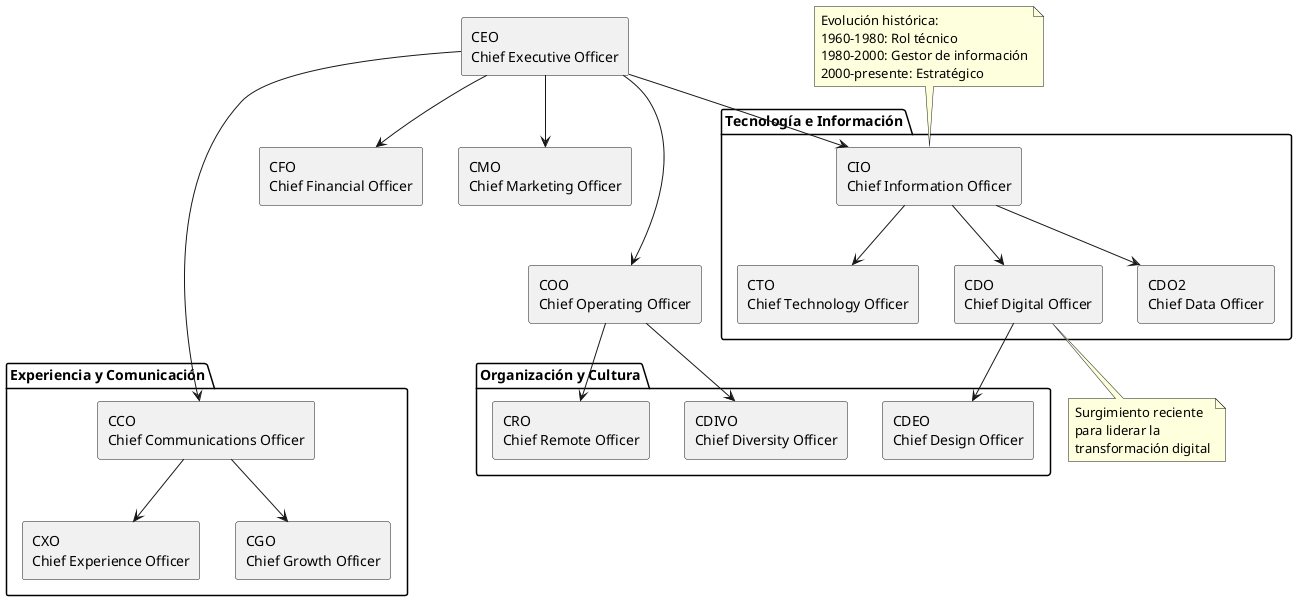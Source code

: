 @startuml

rectangle "CEO\nChief Executive Officer" as CEO

rectangle "COO\nChief Operating Officer" as COO
rectangle "CFO\nChief Financial Officer" as CFO
rectangle "CMO\nChief Marketing Officer" as CMO

package "Tecnología e Información" {
  rectangle "CIO\nChief Information Officer" as CIO
  rectangle "CTO\nChief Technology Officer" as CTO
  rectangle "CDO\nChief Digital Officer" as CDO
  rectangle "CDO2\nChief Data Officer" as CDO2
}

package "Experiencia y Comunicación" {
  rectangle "CCO\nChief Communications Officer" as CCO
  rectangle "CXO\nChief Experience Officer" as CXO
  rectangle "CGO\nChief Growth Officer" as CGO
}

package "Organización y Cultura" {
  rectangle "CDIVO\nChief Diversity Officer" as CDIVO
  rectangle "CRO\nChief Remote Officer" as CRO
  rectangle "CDEO\nChief Design Officer" as CDEO
}

CEO --> COO
CEO --> CFO
CEO --> CMO

CEO --> CIO
CIO --> CTO
CIO --> CDO
CIO --> CDO2

COO --> CDIVO
COO --> CRO
CDO --> CDEO

CEO ----> CCO
CCO --> CXO
CCO --> CGO

note top of CIO
  Evolución histórica:
  1960-1980: Rol técnico
  1980-2000: Gestor de información
  2000-presente: Estratégico
end note

note bottom of CDO
  Surgimiento reciente
  para liderar la 
  transformación digital
end note

@enduml